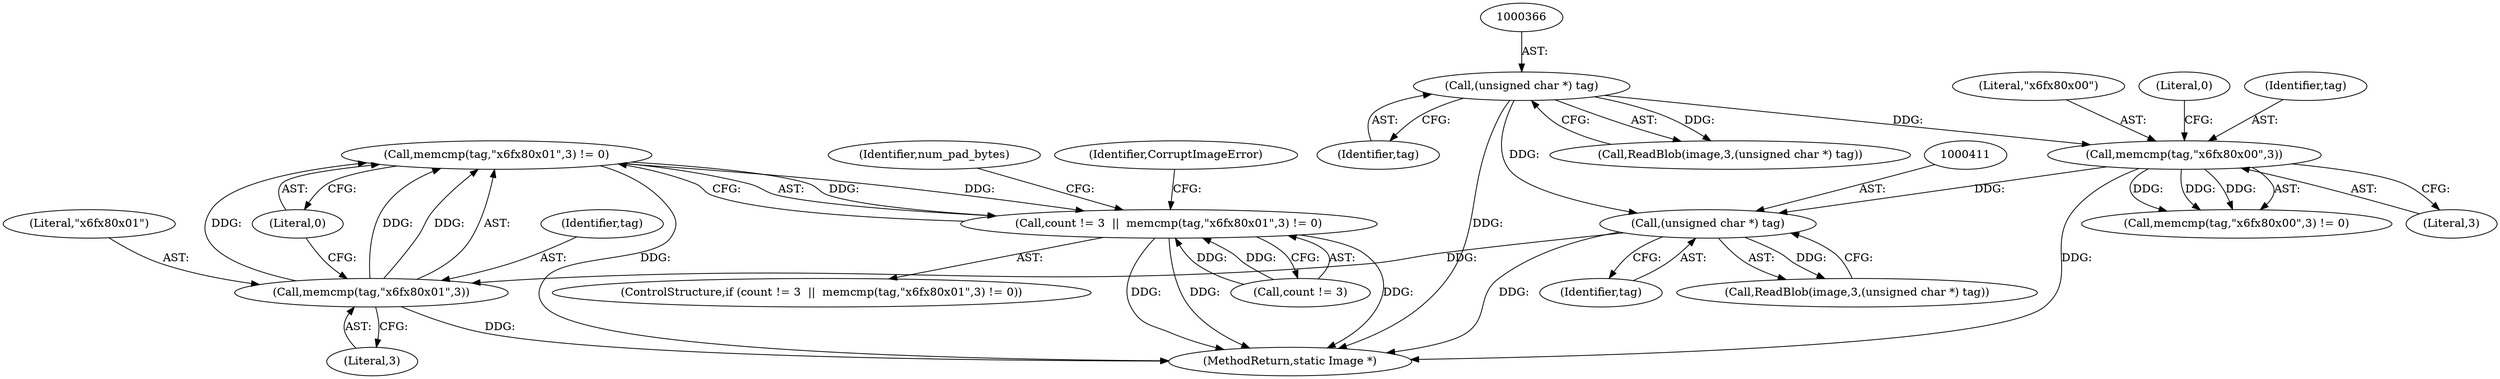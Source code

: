 digraph "0_ImageMagick_424d40ebfcde48bb872eba75179d3d73704fdf1f@API" {
"1000418" [label="(Call,memcmp(tag,\"\x6f\x80\x01\",3) != 0)"];
"1000419" [label="(Call,memcmp(tag,\"\x6f\x80\x01\",3))"];
"1000410" [label="(Call,(unsigned char *) tag)"];
"1000374" [label="(Call,memcmp(tag,\"\x6f\x80\x00\",3))"];
"1000365" [label="(Call,(unsigned char *) tag)"];
"1000414" [label="(Call,count != 3  ||  memcmp(tag,\"\x6f\x80\x01\",3) != 0)"];
"1000425" [label="(Identifier,CorruptImageError)"];
"1000362" [label="(Call,ReadBlob(image,3,(unsigned char *) tag))"];
"1000365" [label="(Call,(unsigned char *) tag)"];
"1000375" [label="(Identifier,tag)"];
"1000422" [label="(Literal,3)"];
"1000376" [label="(Literal,\"\x6f\x80\x00\")"];
"1001285" [label="(MethodReturn,static Image *)"];
"1000410" [label="(Call,(unsigned char *) tag)"];
"1000420" [label="(Identifier,tag)"];
"1000413" [label="(ControlStructure,if (count != 3  ||  memcmp(tag,\"\x6f\x80\x01\",3) != 0))"];
"1000418" [label="(Call,memcmp(tag,\"\x6f\x80\x01\",3) != 0)"];
"1000428" [label="(Identifier,num_pad_bytes)"];
"1000367" [label="(Identifier,tag)"];
"1000374" [label="(Call,memcmp(tag,\"\x6f\x80\x00\",3))"];
"1000407" [label="(Call,ReadBlob(image,3,(unsigned char *) tag))"];
"1000378" [label="(Literal,0)"];
"1000421" [label="(Literal,\"\x6f\x80\x01\")"];
"1000423" [label="(Literal,0)"];
"1000412" [label="(Identifier,tag)"];
"1000373" [label="(Call,memcmp(tag,\"\x6f\x80\x00\",3) != 0)"];
"1000377" [label="(Literal,3)"];
"1000415" [label="(Call,count != 3)"];
"1000419" [label="(Call,memcmp(tag,\"\x6f\x80\x01\",3))"];
"1000414" [label="(Call,count != 3  ||  memcmp(tag,\"\x6f\x80\x01\",3) != 0)"];
"1000418" -> "1000414"  [label="AST: "];
"1000418" -> "1000423"  [label="CFG: "];
"1000419" -> "1000418"  [label="AST: "];
"1000423" -> "1000418"  [label="AST: "];
"1000414" -> "1000418"  [label="CFG: "];
"1000418" -> "1001285"  [label="DDG: "];
"1000418" -> "1000414"  [label="DDG: "];
"1000418" -> "1000414"  [label="DDG: "];
"1000419" -> "1000418"  [label="DDG: "];
"1000419" -> "1000418"  [label="DDG: "];
"1000419" -> "1000418"  [label="DDG: "];
"1000419" -> "1000422"  [label="CFG: "];
"1000420" -> "1000419"  [label="AST: "];
"1000421" -> "1000419"  [label="AST: "];
"1000422" -> "1000419"  [label="AST: "];
"1000423" -> "1000419"  [label="CFG: "];
"1000419" -> "1001285"  [label="DDG: "];
"1000410" -> "1000419"  [label="DDG: "];
"1000410" -> "1000407"  [label="AST: "];
"1000410" -> "1000412"  [label="CFG: "];
"1000411" -> "1000410"  [label="AST: "];
"1000412" -> "1000410"  [label="AST: "];
"1000407" -> "1000410"  [label="CFG: "];
"1000410" -> "1001285"  [label="DDG: "];
"1000410" -> "1000407"  [label="DDG: "];
"1000374" -> "1000410"  [label="DDG: "];
"1000365" -> "1000410"  [label="DDG: "];
"1000374" -> "1000373"  [label="AST: "];
"1000374" -> "1000377"  [label="CFG: "];
"1000375" -> "1000374"  [label="AST: "];
"1000376" -> "1000374"  [label="AST: "];
"1000377" -> "1000374"  [label="AST: "];
"1000378" -> "1000374"  [label="CFG: "];
"1000374" -> "1001285"  [label="DDG: "];
"1000374" -> "1000373"  [label="DDG: "];
"1000374" -> "1000373"  [label="DDG: "];
"1000374" -> "1000373"  [label="DDG: "];
"1000365" -> "1000374"  [label="DDG: "];
"1000365" -> "1000362"  [label="AST: "];
"1000365" -> "1000367"  [label="CFG: "];
"1000366" -> "1000365"  [label="AST: "];
"1000367" -> "1000365"  [label="AST: "];
"1000362" -> "1000365"  [label="CFG: "];
"1000365" -> "1001285"  [label="DDG: "];
"1000365" -> "1000362"  [label="DDG: "];
"1000414" -> "1000413"  [label="AST: "];
"1000414" -> "1000415"  [label="CFG: "];
"1000415" -> "1000414"  [label="AST: "];
"1000425" -> "1000414"  [label="CFG: "];
"1000428" -> "1000414"  [label="CFG: "];
"1000414" -> "1001285"  [label="DDG: "];
"1000414" -> "1001285"  [label="DDG: "];
"1000414" -> "1001285"  [label="DDG: "];
"1000415" -> "1000414"  [label="DDG: "];
"1000415" -> "1000414"  [label="DDG: "];
}
